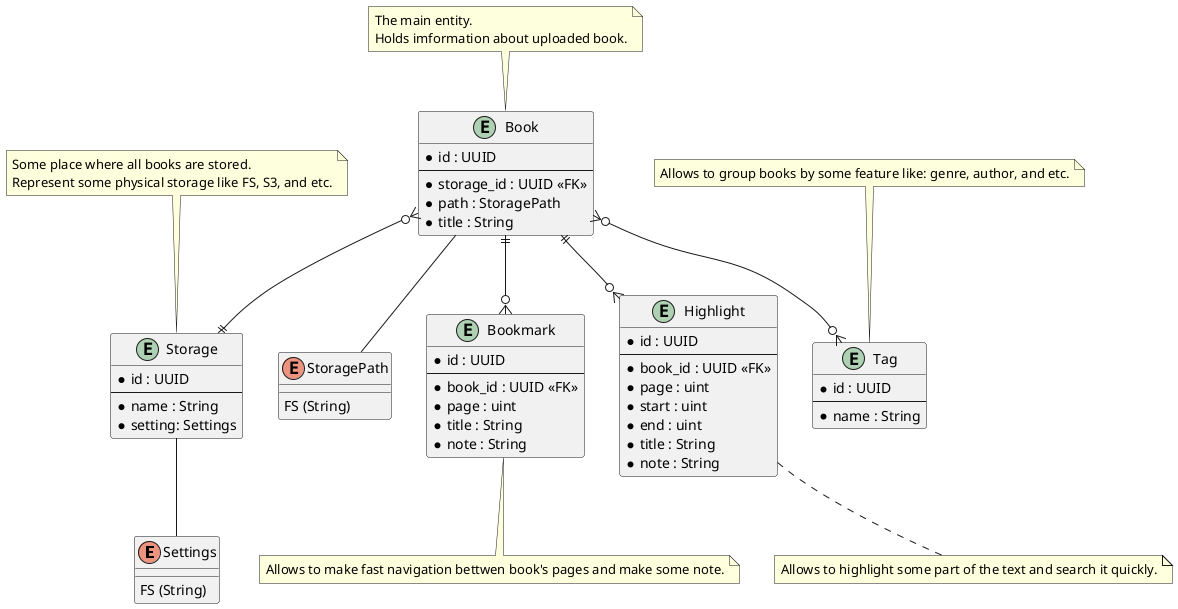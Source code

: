 @startuml Entities relationship

enum Settings {
    FS (String)
}

enum StoragePath {
    FS (String)
}

entity Storage {
    * id : UUID
    --
    * name : String
    * setting: Settings
}
note top
    Some place where all books are stored.
    Represent some physical storage like FS, S3, and etc.
end note

entity Tag {
    * id : UUID
    --
    * name : String
}
note top
    Allows to group books by some feature like: genre, author, and etc.
end note

entity Book {
    * id : UUID
    --
    * storage_id : UUID <<FK>>
    * path : StoragePath
    * title : String
}
note top
    The main entity.
    Holds imformation about uploaded book.
end note

entity Bookmark {
    * id : UUID
    --
    * book_id : UUID <<FK>>
    * page : uint
    * title : String
    * note : String
}
note bottom
    Allows to make fast navigation bettwen book's pages and make some note.
end note

entity Highlight {
    * id : UUID
    --
    * book_id : UUID <<FK>>
    * page : uint
    * start : uint
    * end : uint
    * title : String
    * note : String
}
note bottom
    Allows to highlight some part of the text and search it quickly.
end note

Book }o--|| Storage
Book }o--o{ Tag
Book ||--o{ Bookmark
Book ||--o{ Highlight
Book -- StoragePath
Storage -- Settings

@enduml
